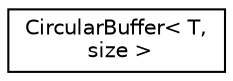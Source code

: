 digraph "Graphical Class Hierarchy"
{
  edge [fontname="Helvetica",fontsize="10",labelfontname="Helvetica",labelfontsize="10"];
  node [fontname="Helvetica",fontsize="10",shape=record];
  rankdir="LR";
  Node1 [label="CircularBuffer\< T,\l size \>",height=0.2,width=0.4,color="black", fillcolor="white", style="filled",URL="$class_circular_buffer.html",tooltip="Circular buffer provides a ring buffer that is capable of writing and reading from opposite ends..."];
}
